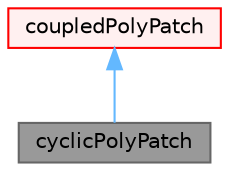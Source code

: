 digraph "cyclicPolyPatch"
{
 // LATEX_PDF_SIZE
  bgcolor="transparent";
  edge [fontname=Helvetica,fontsize=10,labelfontname=Helvetica,labelfontsize=10];
  node [fontname=Helvetica,fontsize=10,shape=box,height=0.2,width=0.4];
  Node1 [id="Node000001",label="cyclicPolyPatch",height=0.2,width=0.4,color="gray40", fillcolor="grey60", style="filled", fontcolor="black",tooltip="Cyclic plane patch."];
  Node2 -> Node1 [id="edge1_Node000001_Node000002",dir="back",color="steelblue1",style="solid",tooltip=" "];
  Node2 [id="Node000002",label="coupledPolyPatch",height=0.2,width=0.4,color="red", fillcolor="#FFF0F0", style="filled",URL="$classFoam_1_1coupledPolyPatch.html",tooltip="The coupledPolyPatch is an abstract base class for patches that couple regions of the computational d..."];
}
